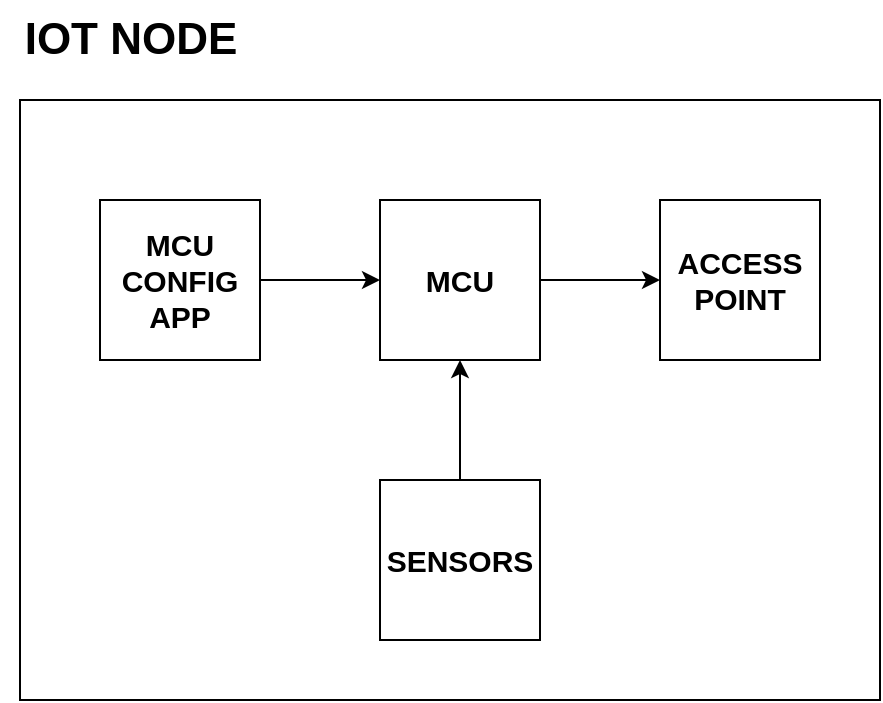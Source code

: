 <mxfile version="21.2.8" type="device">
  <diagram name="Página-1" id="hPsSL6qZW7xpYR3QuTbb">
    <mxGraphModel dx="1877" dy="621" grid="1" gridSize="10" guides="1" tooltips="1" connect="1" arrows="1" fold="1" page="1" pageScale="1" pageWidth="827" pageHeight="1169" math="0" shadow="0">
      <root>
        <mxCell id="0" />
        <mxCell id="1" parent="0" />
        <mxCell id="dxivSuH3IM0CT77Aezv6-1" value="" style="rounded=0;whiteSpace=wrap;html=1;fontStyle=1" parent="1" vertex="1">
          <mxGeometry x="-80" y="140" width="430" height="300" as="geometry" />
        </mxCell>
        <mxCell id="d_SXLutLmjOx1EQiBmjM-51" style="edgeStyle=orthogonalEdgeStyle;rounded=0;orthogonalLoop=1;jettySize=auto;html=1;fontStyle=1" parent="1" source="UxGGxqC0vyLlW2N5m067-21" target="d_SXLutLmjOx1EQiBmjM-50" edge="1">
          <mxGeometry relative="1" as="geometry">
            <mxPoint x="460" y="190" as="sourcePoint" />
          </mxGeometry>
        </mxCell>
        <mxCell id="d_SXLutLmjOx1EQiBmjM-49" style="edgeStyle=orthogonalEdgeStyle;rounded=0;orthogonalLoop=1;jettySize=auto;html=1;fontStyle=1" parent="1" source="d_SXLutLmjOx1EQiBmjM-48" target="UxGGxqC0vyLlW2N5m067-21" edge="1">
          <mxGeometry relative="1" as="geometry">
            <mxPoint x="-70" y="190" as="targetPoint" />
          </mxGeometry>
        </mxCell>
        <mxCell id="d_SXLutLmjOx1EQiBmjM-48" value="MCU&lt;br&gt;CONFIG&lt;br&gt;APP" style="whiteSpace=wrap;html=1;aspect=fixed;fontStyle=1;fontSize=15;" parent="1" vertex="1">
          <mxGeometry x="-40" y="190" width="80" height="80" as="geometry" />
        </mxCell>
        <mxCell id="d_SXLutLmjOx1EQiBmjM-50" value="ACCESS POINT" style="whiteSpace=wrap;html=1;aspect=fixed;fontStyle=1;fontSize=15;" parent="1" vertex="1">
          <mxGeometry x="240" y="190" width="80" height="80" as="geometry" />
        </mxCell>
        <mxCell id="dxivSuH3IM0CT77Aezv6-2" value="IOT NODE" style="text;html=1;align=center;verticalAlign=middle;resizable=0;points=[];autosize=1;strokeColor=none;fillColor=none;fontStyle=1;fontSize=22;" parent="1" vertex="1">
          <mxGeometry x="-90" y="90" width="130" height="40" as="geometry" />
        </mxCell>
        <mxCell id="UxGGxqC0vyLlW2N5m067-21" value="MCU" style="whiteSpace=wrap;html=1;aspect=fixed;fontSize=15;fontStyle=1" parent="1" vertex="1">
          <mxGeometry x="100" y="190" width="80" height="80" as="geometry" />
        </mxCell>
        <mxCell id="UxGGxqC0vyLlW2N5m067-22" value="SENSORS" style="whiteSpace=wrap;html=1;aspect=fixed;fontSize=15;fontStyle=1" parent="1" vertex="1">
          <mxGeometry x="100" y="330" width="80" height="80" as="geometry" />
        </mxCell>
        <mxCell id="UxGGxqC0vyLlW2N5m067-24" style="edgeStyle=orthogonalEdgeStyle;rounded=0;orthogonalLoop=1;jettySize=auto;html=1;fontStyle=1" parent="1" source="UxGGxqC0vyLlW2N5m067-22" target="UxGGxqC0vyLlW2N5m067-21" edge="1">
          <mxGeometry relative="1" as="geometry">
            <mxPoint x="190" y="240" as="sourcePoint" />
            <mxPoint x="250" y="240" as="targetPoint" />
          </mxGeometry>
        </mxCell>
      </root>
    </mxGraphModel>
  </diagram>
</mxfile>
